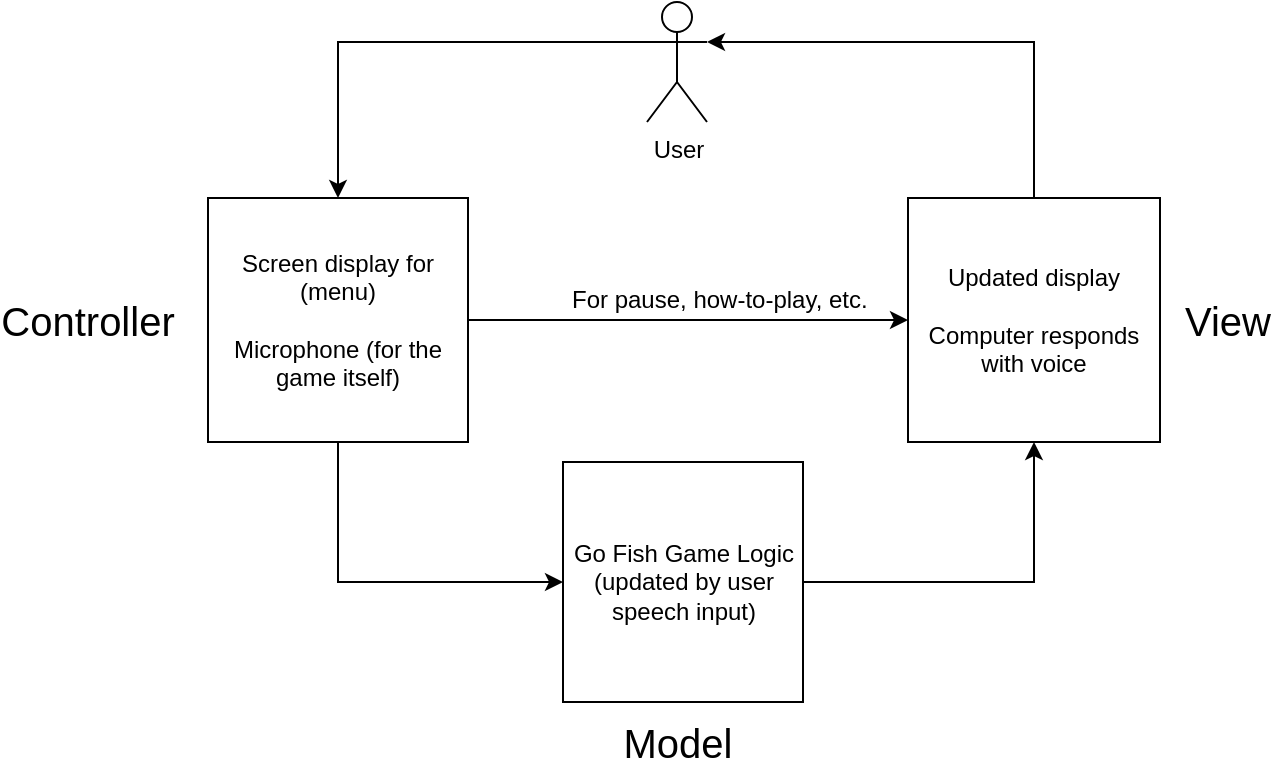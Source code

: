 <mxfile version="12.1.0" type="github" pages="1"><diagram id="D6KJ6VhcCvTrZuYllP5G" name="Page-1"><mxGraphModel dx="1006" dy="542" grid="1" gridSize="10" guides="1" tooltips="1" connect="1" arrows="1" fold="1" page="1" pageScale="1" pageWidth="850" pageHeight="1100" math="0" shadow="0"><root><mxCell id="0"/><mxCell id="1" parent="0"/><mxCell id="FEFM5SNJyHvLT4J6Jnk0-11" style="edgeStyle=orthogonalEdgeStyle;rounded=0;orthogonalLoop=1;jettySize=auto;html=1;entryX=0.5;entryY=0;entryDx=0;entryDy=0;exitX=0;exitY=0.333;exitDx=0;exitDy=0;exitPerimeter=0;" parent="1" source="FEFM5SNJyHvLT4J6Jnk0-13" target="JHDJkKHFcuLlas-CXd91-2" edge="1"><mxGeometry relative="1" as="geometry"><mxPoint x="365" y="110" as="sourcePoint"/></mxGeometry></mxCell><mxCell id="FEFM5SNJyHvLT4J6Jnk0-8" style="edgeStyle=orthogonalEdgeStyle;rounded=0;orthogonalLoop=1;jettySize=auto;html=1;exitX=0.5;exitY=1;exitDx=0;exitDy=0;entryX=0;entryY=0.5;entryDx=0;entryDy=0;" parent="1" source="JHDJkKHFcuLlas-CXd91-2" target="JHDJkKHFcuLlas-CXd91-4" edge="1"><mxGeometry relative="1" as="geometry"/></mxCell><mxCell id="1VyY2ff-WJPxCZspPK-A-4" style="edgeStyle=orthogonalEdgeStyle;rounded=0;orthogonalLoop=1;jettySize=auto;html=1;exitX=1;exitY=0.5;exitDx=0;exitDy=0;entryX=0;entryY=0.5;entryDx=0;entryDy=0;" parent="1" source="JHDJkKHFcuLlas-CXd91-2" target="JHDJkKHFcuLlas-CXd91-3" edge="1"><mxGeometry relative="1" as="geometry"/></mxCell><mxCell id="JHDJkKHFcuLlas-CXd91-2" value="Screen display for (menu)&lt;br&gt;&lt;br&gt;Microphone (for the game itself)" style="rounded=0;whiteSpace=wrap;html=1;" parent="1" vertex="1"><mxGeometry x="190" y="178" width="130" height="122" as="geometry"/></mxCell><mxCell id="FEFM5SNJyHvLT4J6Jnk0-14" style="edgeStyle=orthogonalEdgeStyle;rounded=0;orthogonalLoop=1;jettySize=auto;html=1;exitX=0.5;exitY=0;exitDx=0;exitDy=0;entryX=1;entryY=0.333;entryDx=0;entryDy=0;entryPerimeter=0;" parent="1" source="JHDJkKHFcuLlas-CXd91-3" target="FEFM5SNJyHvLT4J6Jnk0-13" edge="1"><mxGeometry relative="1" as="geometry"/></mxCell><mxCell id="JHDJkKHFcuLlas-CXd91-3" value="Updated display&lt;br&gt;&lt;br&gt;Computer responds with voice" style="rounded=0;whiteSpace=wrap;html=1;" parent="1" vertex="1"><mxGeometry x="540" y="178" width="126" height="122" as="geometry"/></mxCell><mxCell id="FEFM5SNJyHvLT4J6Jnk0-9" style="edgeStyle=orthogonalEdgeStyle;rounded=0;orthogonalLoop=1;jettySize=auto;html=1;exitX=1;exitY=0.5;exitDx=0;exitDy=0;entryX=0.5;entryY=1;entryDx=0;entryDy=0;" parent="1" source="JHDJkKHFcuLlas-CXd91-4" target="JHDJkKHFcuLlas-CXd91-3" edge="1"><mxGeometry relative="1" as="geometry"/></mxCell><mxCell id="JHDJkKHFcuLlas-CXd91-4" value="Go Fish Game Logic&lt;br&gt;(updated by user speech input)" style="rounded=0;whiteSpace=wrap;html=1;" parent="1" vertex="1"><mxGeometry x="367.5" y="310" width="120" height="120" as="geometry"/></mxCell><mxCell id="FEFM5SNJyHvLT4J6Jnk0-13" value="User" style="shape=umlActor;verticalLabelPosition=bottom;labelBackgroundColor=#ffffff;verticalAlign=top;html=1;outlineConnect=0;" parent="1" vertex="1"><mxGeometry x="409.5" y="80" width="30" height="60" as="geometry"/></mxCell><mxCell id="yQBriuB6VnxVolHQefZb-1" value="&lt;font style=&quot;font-size: 20px&quot;&gt;Controller&lt;/font&gt;" style="text;html=1;strokeColor=none;fillColor=none;align=center;verticalAlign=middle;whiteSpace=wrap;rounded=0;" parent="1" vertex="1"><mxGeometry x="110" y="229" width="40" height="20" as="geometry"/></mxCell><mxCell id="yQBriuB6VnxVolHQefZb-2" value="&lt;font style=&quot;font-size: 20px&quot;&gt;Model&lt;/font&gt;" style="text;html=1;strokeColor=none;fillColor=none;align=center;verticalAlign=middle;whiteSpace=wrap;rounded=0;" parent="1" vertex="1"><mxGeometry x="405" y="440" width="40" height="20" as="geometry"/></mxCell><mxCell id="yQBriuB6VnxVolHQefZb-3" value="&lt;font style=&quot;font-size: 20px&quot;&gt;View&lt;/font&gt;" style="text;html=1;strokeColor=none;fillColor=none;align=center;verticalAlign=middle;whiteSpace=wrap;rounded=0;strokeWidth=3;" parent="1" vertex="1"><mxGeometry x="680" y="229" width="40" height="20" as="geometry"/></mxCell><mxCell id="1VyY2ff-WJPxCZspPK-A-5" value="For pause, how-to-play, etc." style="text;html=1;resizable=0;points=[];autosize=1;align=left;verticalAlign=top;spacingTop=-4;" parent="1" vertex="1"><mxGeometry x="369.5" y="219" width="160" height="20" as="geometry"/></mxCell></root></mxGraphModel></diagram></mxfile>